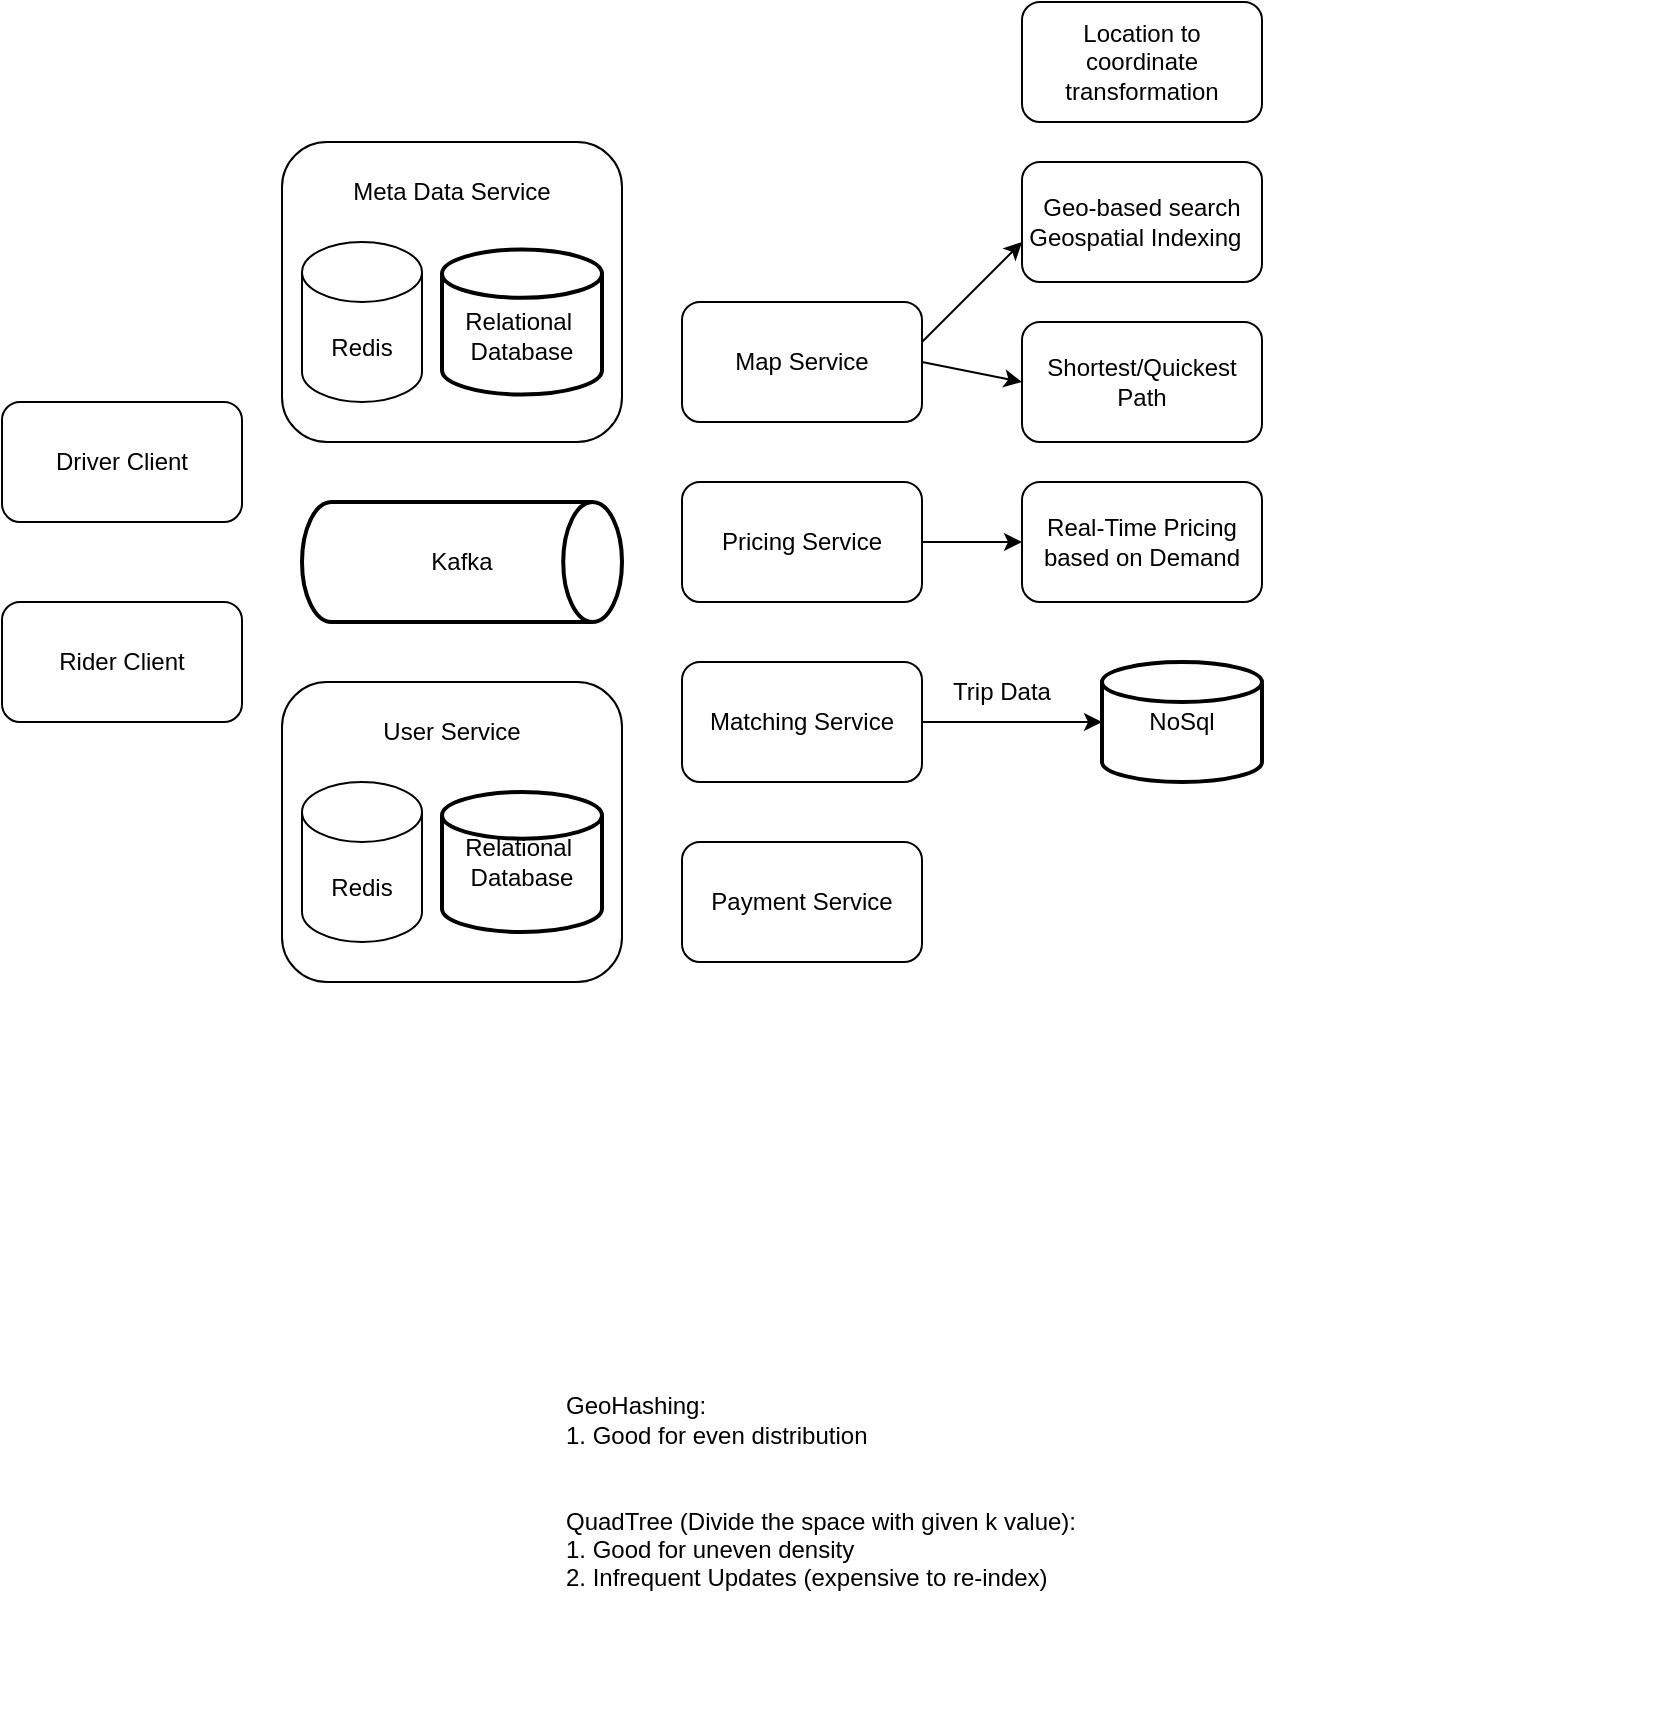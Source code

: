 <mxfile version="28.2.5">
  <diagram name="Page-1" id="Y6eKsyUqFfshavB-rKo6">
    <mxGraphModel dx="2058" dy="1112" grid="1" gridSize="10" guides="1" tooltips="1" connect="1" arrows="1" fold="1" page="1" pageScale="1" pageWidth="850" pageHeight="1100" math="0" shadow="0">
      <root>
        <mxCell id="0" />
        <mxCell id="1" parent="0" />
        <mxCell id="VfOgpz1cqz4TCtgIjr0e-1" value="Driver Client" style="rounded=1;whiteSpace=wrap;html=1;" parent="1" vertex="1">
          <mxGeometry x="20" y="290" width="120" height="60" as="geometry" />
        </mxCell>
        <mxCell id="VfOgpz1cqz4TCtgIjr0e-2" value="Rider Client" style="rounded=1;whiteSpace=wrap;html=1;" parent="1" vertex="1">
          <mxGeometry x="20" y="390" width="120" height="60" as="geometry" />
        </mxCell>
        <mxCell id="VfOgpz1cqz4TCtgIjr0e-4" value="Map Service" style="rounded=1;whiteSpace=wrap;html=1;" parent="1" vertex="1">
          <mxGeometry x="360" y="240" width="120" height="60" as="geometry" />
        </mxCell>
        <mxCell id="VfOgpz1cqz4TCtgIjr0e-5" value="Pricing Service" style="rounded=1;whiteSpace=wrap;html=1;" parent="1" vertex="1">
          <mxGeometry x="360" y="330" width="120" height="60" as="geometry" />
        </mxCell>
        <mxCell id="VfOgpz1cqz4TCtgIjr0e-7" value="" style="endArrow=classic;html=1;rounded=0;" parent="1" edge="1">
          <mxGeometry width="50" height="50" relative="1" as="geometry">
            <mxPoint x="480" y="260" as="sourcePoint" />
            <mxPoint x="530" y="210" as="targetPoint" />
          </mxGeometry>
        </mxCell>
        <mxCell id="VfOgpz1cqz4TCtgIjr0e-8" value="Geo-based search&lt;br&gt;Geospatial Indexing&amp;nbsp;&amp;nbsp;" style="rounded=1;whiteSpace=wrap;html=1;" parent="1" vertex="1">
          <mxGeometry x="530" y="170" width="120" height="60" as="geometry" />
        </mxCell>
        <mxCell id="VfOgpz1cqz4TCtgIjr0e-9" value="Shortest/Quickest Path" style="rounded=1;whiteSpace=wrap;html=1;" parent="1" vertex="1">
          <mxGeometry x="530" y="250" width="120" height="60" as="geometry" />
        </mxCell>
        <mxCell id="VfOgpz1cqz4TCtgIjr0e-10" value="" style="endArrow=classic;html=1;rounded=0;exitX=1;exitY=0.5;exitDx=0;exitDy=0;entryX=0;entryY=0.5;entryDx=0;entryDy=0;" parent="1" source="VfOgpz1cqz4TCtgIjr0e-4" target="VfOgpz1cqz4TCtgIjr0e-9" edge="1">
          <mxGeometry width="50" height="50" relative="1" as="geometry">
            <mxPoint x="670" y="430" as="sourcePoint" />
            <mxPoint x="720" y="380" as="targetPoint" />
          </mxGeometry>
        </mxCell>
        <mxCell id="VfOgpz1cqz4TCtgIjr0e-11" value="Real-Time Pricing based on Demand" style="rounded=1;whiteSpace=wrap;html=1;" parent="1" vertex="1">
          <mxGeometry x="530" y="330" width="120" height="60" as="geometry" />
        </mxCell>
        <mxCell id="VfOgpz1cqz4TCtgIjr0e-12" value="" style="endArrow=classic;html=1;rounded=0;exitX=1;exitY=0.5;exitDx=0;exitDy=0;entryX=0;entryY=0.5;entryDx=0;entryDy=0;" parent="1" source="VfOgpz1cqz4TCtgIjr0e-5" target="VfOgpz1cqz4TCtgIjr0e-11" edge="1">
          <mxGeometry width="50" height="50" relative="1" as="geometry">
            <mxPoint x="570" y="440" as="sourcePoint" />
            <mxPoint x="620" y="390" as="targetPoint" />
          </mxGeometry>
        </mxCell>
        <mxCell id="VfOgpz1cqz4TCtgIjr0e-13" value="Matching Service" style="rounded=1;whiteSpace=wrap;html=1;" parent="1" vertex="1">
          <mxGeometry x="360" y="420" width="120" height="60" as="geometry" />
        </mxCell>
        <mxCell id="VfOgpz1cqz4TCtgIjr0e-14" value="Payment Service" style="rounded=1;whiteSpace=wrap;html=1;" parent="1" vertex="1">
          <mxGeometry x="360" y="510" width="120" height="60" as="geometry" />
        </mxCell>
        <mxCell id="VfOgpz1cqz4TCtgIjr0e-15" value="Kafka" style="strokeWidth=2;html=1;shape=mxgraph.flowchart.direct_data;whiteSpace=wrap;" parent="1" vertex="1">
          <mxGeometry x="170" y="340" width="160" height="60" as="geometry" />
        </mxCell>
        <mxCell id="VfOgpz1cqz4TCtgIjr0e-17" value="NoSql" style="strokeWidth=2;html=1;shape=mxgraph.flowchart.database;whiteSpace=wrap;" parent="1" vertex="1">
          <mxGeometry x="570" y="420" width="80" height="60" as="geometry" />
        </mxCell>
        <mxCell id="VfOgpz1cqz4TCtgIjr0e-19" value="" style="rounded=1;whiteSpace=wrap;html=1;" parent="1" vertex="1">
          <mxGeometry x="160" y="160" width="170" height="150" as="geometry" />
        </mxCell>
        <mxCell id="VfOgpz1cqz4TCtgIjr0e-16" value="&lt;br&gt;Relational&amp;nbsp;&lt;br&gt;Database" style="strokeWidth=2;html=1;shape=mxgraph.flowchart.database;whiteSpace=wrap;" parent="1" vertex="1">
          <mxGeometry x="240" y="213.75" width="80" height="72.5" as="geometry" />
        </mxCell>
        <mxCell id="VfOgpz1cqz4TCtgIjr0e-18" value="Redis" style="shape=cylinder3;whiteSpace=wrap;html=1;boundedLbl=1;backgroundOutline=1;size=15;" parent="1" vertex="1">
          <mxGeometry x="170" y="210" width="60" height="80" as="geometry" />
        </mxCell>
        <mxCell id="VfOgpz1cqz4TCtgIjr0e-20" value="Meta Data Service" style="text;html=1;strokeColor=none;fillColor=none;align=center;verticalAlign=middle;whiteSpace=wrap;rounded=0;" parent="1" vertex="1">
          <mxGeometry x="170" y="170" width="150" height="30" as="geometry" />
        </mxCell>
        <mxCell id="VfOgpz1cqz4TCtgIjr0e-21" value="" style="endArrow=classic;html=1;rounded=0;entryX=0;entryY=0.5;entryDx=0;entryDy=0;entryPerimeter=0;exitX=1;exitY=0.5;exitDx=0;exitDy=0;" parent="1" source="VfOgpz1cqz4TCtgIjr0e-13" target="VfOgpz1cqz4TCtgIjr0e-17" edge="1">
          <mxGeometry width="50" height="50" relative="1" as="geometry">
            <mxPoint x="270" y="570" as="sourcePoint" />
            <mxPoint x="320" y="520" as="targetPoint" />
          </mxGeometry>
        </mxCell>
        <mxCell id="VfOgpz1cqz4TCtgIjr0e-22" value="Location to coordinate transformation" style="rounded=1;whiteSpace=wrap;html=1;" parent="1" vertex="1">
          <mxGeometry x="530" y="90" width="120" height="60" as="geometry" />
        </mxCell>
        <mxCell id="6CocpNowR1pE_EUjfdPT-1" value="" style="rounded=1;whiteSpace=wrap;html=1;" parent="1" vertex="1">
          <mxGeometry x="160" y="430" width="170" height="150" as="geometry" />
        </mxCell>
        <mxCell id="6CocpNowR1pE_EUjfdPT-2" value="Relational&amp;nbsp;&lt;br&gt;Database" style="strokeWidth=2;html=1;shape=mxgraph.flowchart.database;whiteSpace=wrap;" parent="1" vertex="1">
          <mxGeometry x="240" y="485" width="80" height="70" as="geometry" />
        </mxCell>
        <mxCell id="6CocpNowR1pE_EUjfdPT-3" value="Redis" style="shape=cylinder3;whiteSpace=wrap;html=1;boundedLbl=1;backgroundOutline=1;size=15;" parent="1" vertex="1">
          <mxGeometry x="170" y="480" width="60" height="80" as="geometry" />
        </mxCell>
        <mxCell id="6CocpNowR1pE_EUjfdPT-4" value="User Service" style="text;html=1;strokeColor=none;fillColor=none;align=center;verticalAlign=middle;whiteSpace=wrap;rounded=0;" parent="1" vertex="1">
          <mxGeometry x="170" y="440" width="150" height="30" as="geometry" />
        </mxCell>
        <mxCell id="6CocpNowR1pE_EUjfdPT-5" value="Trip Data" style="text;html=1;strokeColor=none;fillColor=none;align=center;verticalAlign=middle;whiteSpace=wrap;rounded=0;" parent="1" vertex="1">
          <mxGeometry x="490" y="420" width="60" height="30" as="geometry" />
        </mxCell>
        <mxCell id="jU77QucXAsKBHoHEZJI7-1" value="GeoHashing:&lt;div&gt;1. Good for even distribution&lt;/div&gt;&lt;div&gt;&lt;br&gt;&lt;/div&gt;&lt;div&gt;&lt;br&gt;&lt;/div&gt;&lt;div&gt;&lt;span style=&quot;background-color: transparent; color: light-dark(rgb(0, 0, 0), rgb(255, 255, 255));&quot;&gt;QuadTree (Divide the space with given k value):&lt;/span&gt;&lt;div&gt;1. Good for uneven density&lt;/div&gt;&lt;div&gt;2. Infrequent Updates (expensive to re-index)&lt;/div&gt;&lt;/div&gt;" style="text;html=1;align=left;verticalAlign=middle;whiteSpace=wrap;rounded=0;" vertex="1" parent="1">
          <mxGeometry x="300" y="720" width="550" height="230" as="geometry" />
        </mxCell>
      </root>
    </mxGraphModel>
  </diagram>
</mxfile>
